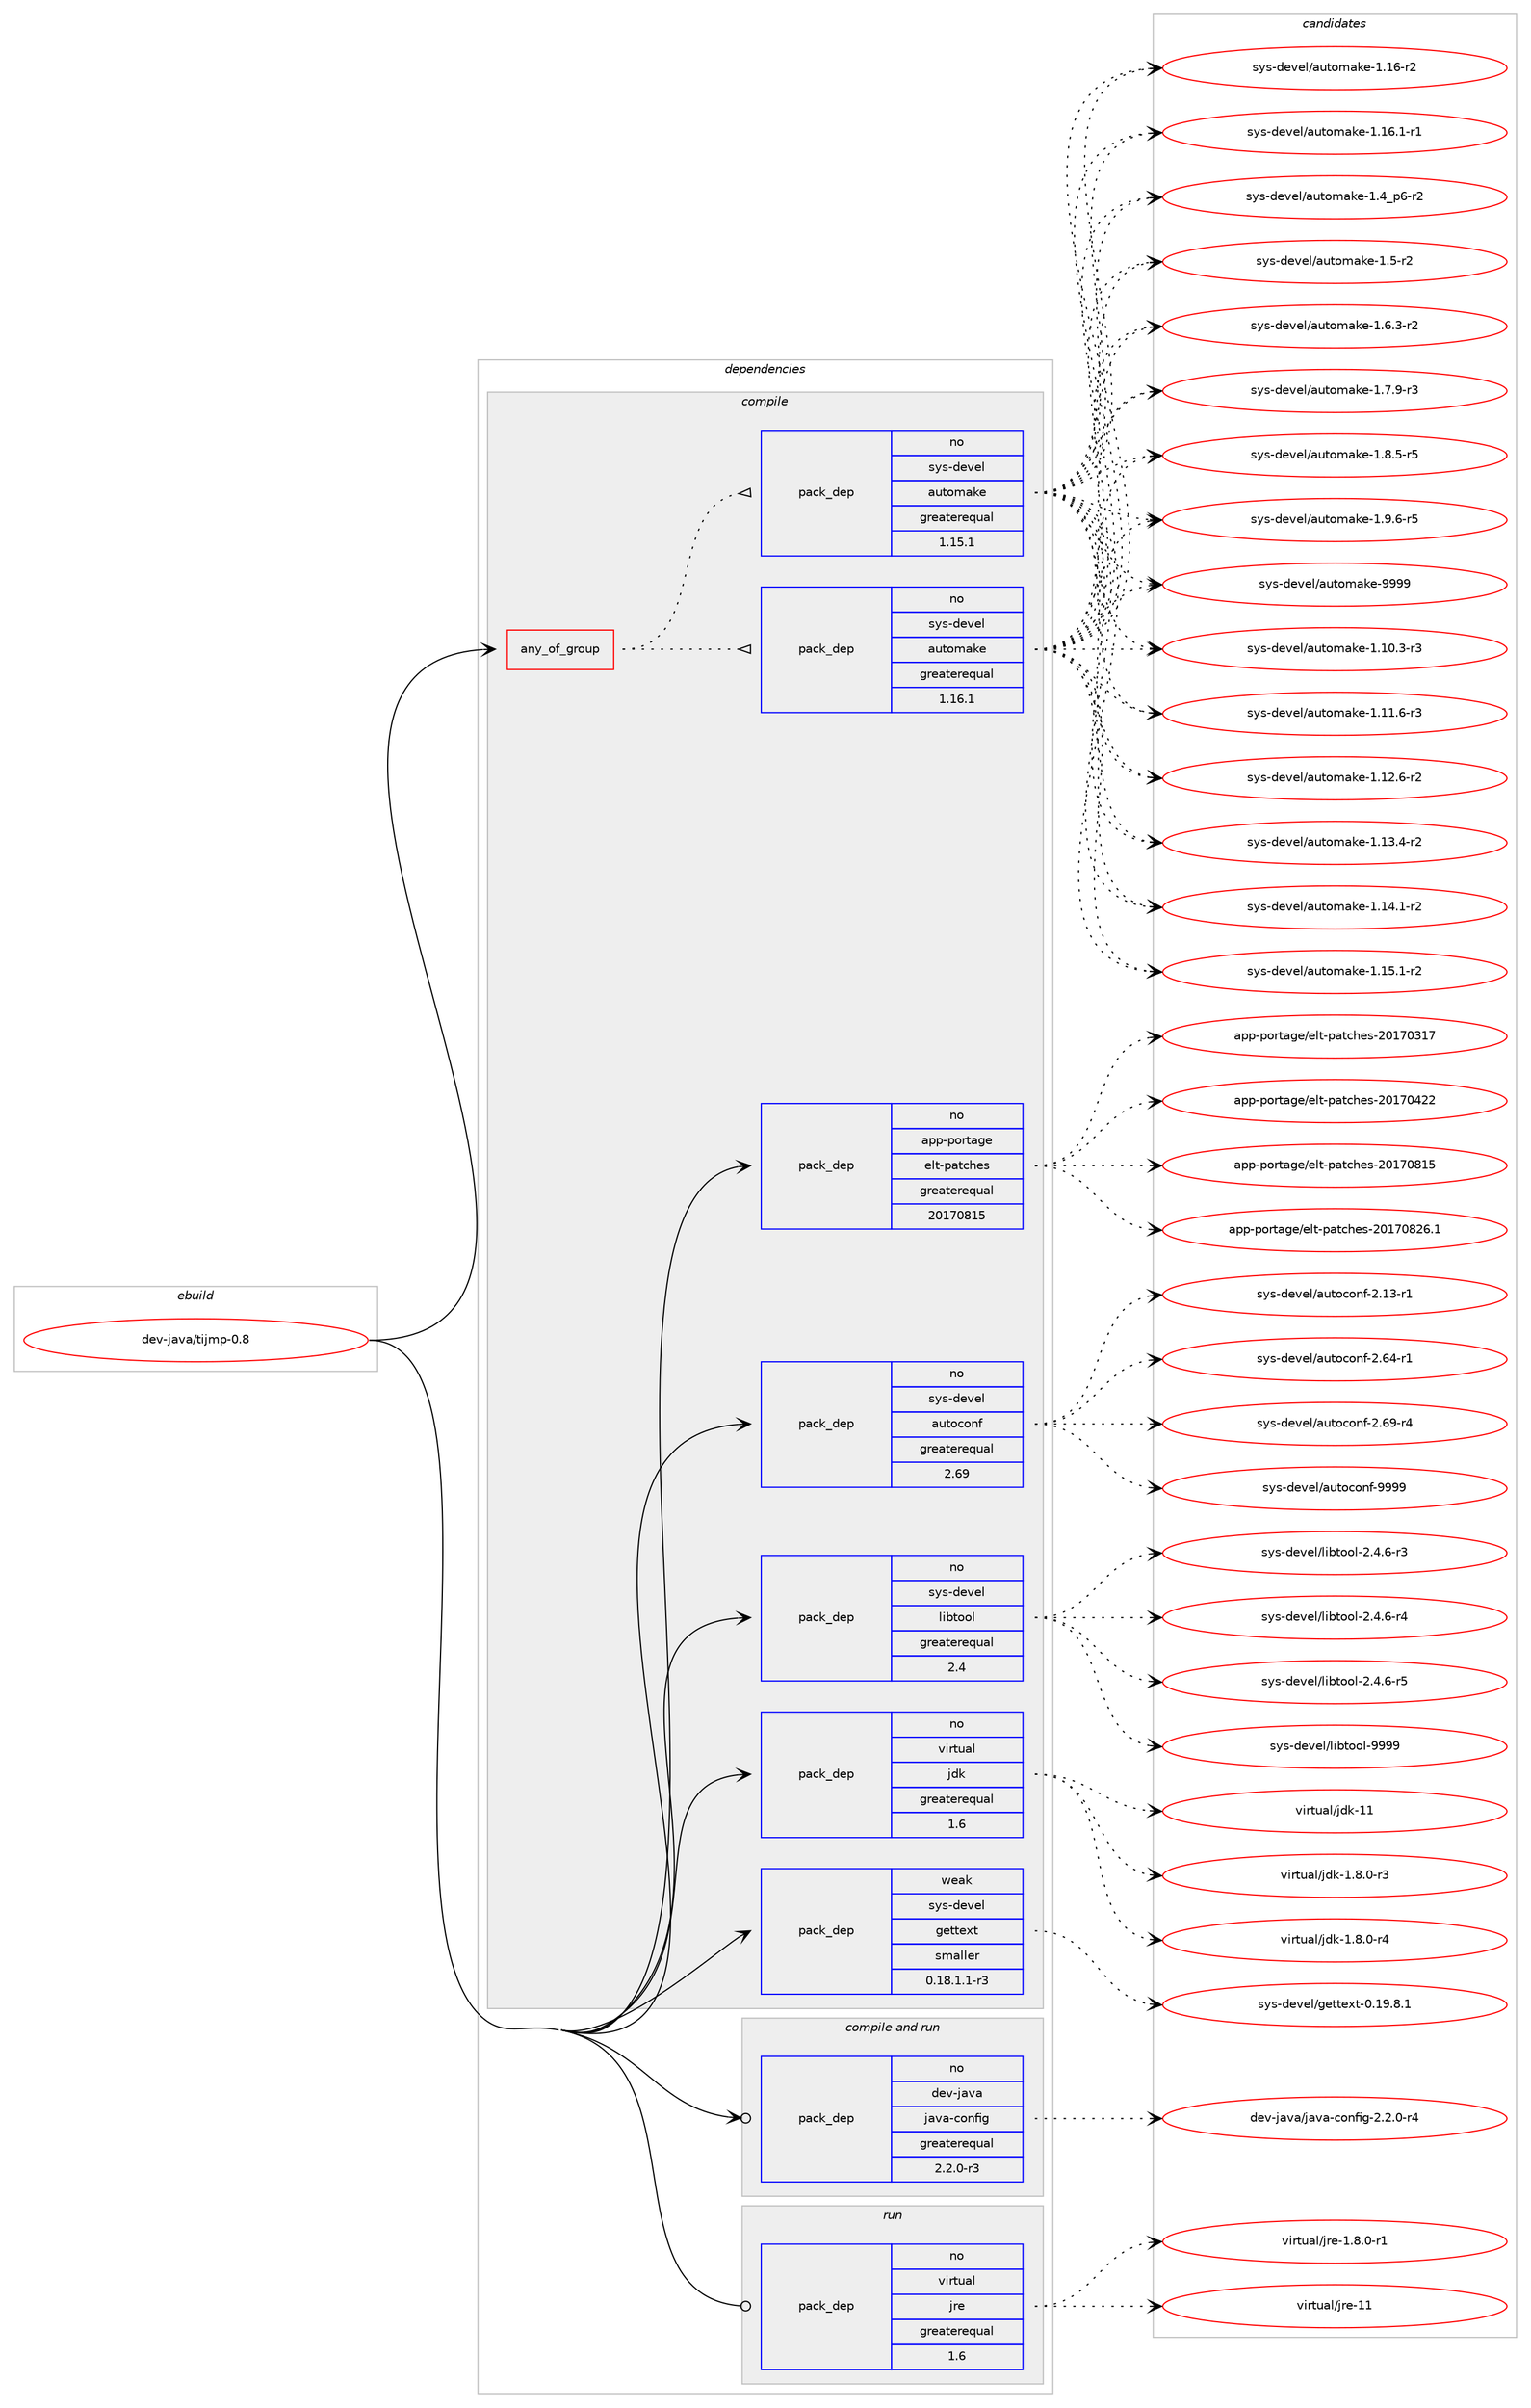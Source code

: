 digraph prolog {

# *************
# Graph options
# *************

newrank=true;
concentrate=true;
compound=true;
graph [rankdir=LR,fontname=Helvetica,fontsize=10,ranksep=1.5];#, ranksep=2.5, nodesep=0.2];
edge  [arrowhead=vee];
node  [fontname=Helvetica,fontsize=10];

# **********
# The ebuild
# **********

subgraph cluster_leftcol {
color=gray;
rank=same;
label=<<i>ebuild</i>>;
id [label="dev-java/tijmp-0.8", color=red, width=4, href="../dev-java/tijmp-0.8.svg"];
}

# ****************
# The dependencies
# ****************

subgraph cluster_midcol {
color=gray;
label=<<i>dependencies</i>>;
subgraph cluster_compile {
fillcolor="#eeeeee";
style=filled;
label=<<i>compile</i>>;
subgraph any21898 {
dependency1357316 [label=<<TABLE BORDER="0" CELLBORDER="1" CELLSPACING="0" CELLPADDING="4"><TR><TD CELLPADDING="10">any_of_group</TD></TR></TABLE>>, shape=none, color=red];subgraph pack971540 {
dependency1357317 [label=<<TABLE BORDER="0" CELLBORDER="1" CELLSPACING="0" CELLPADDING="4" WIDTH="220"><TR><TD ROWSPAN="6" CELLPADDING="30">pack_dep</TD></TR><TR><TD WIDTH="110">no</TD></TR><TR><TD>sys-devel</TD></TR><TR><TD>automake</TD></TR><TR><TD>greaterequal</TD></TR><TR><TD>1.16.1</TD></TR></TABLE>>, shape=none, color=blue];
}
dependency1357316:e -> dependency1357317:w [weight=20,style="dotted",arrowhead="oinv"];
subgraph pack971541 {
dependency1357318 [label=<<TABLE BORDER="0" CELLBORDER="1" CELLSPACING="0" CELLPADDING="4" WIDTH="220"><TR><TD ROWSPAN="6" CELLPADDING="30">pack_dep</TD></TR><TR><TD WIDTH="110">no</TD></TR><TR><TD>sys-devel</TD></TR><TR><TD>automake</TD></TR><TR><TD>greaterequal</TD></TR><TR><TD>1.15.1</TD></TR></TABLE>>, shape=none, color=blue];
}
dependency1357316:e -> dependency1357318:w [weight=20,style="dotted",arrowhead="oinv"];
}
id:e -> dependency1357316:w [weight=20,style="solid",arrowhead="vee"];
subgraph pack971542 {
dependency1357319 [label=<<TABLE BORDER="0" CELLBORDER="1" CELLSPACING="0" CELLPADDING="4" WIDTH="220"><TR><TD ROWSPAN="6" CELLPADDING="30">pack_dep</TD></TR><TR><TD WIDTH="110">no</TD></TR><TR><TD>app-portage</TD></TR><TR><TD>elt-patches</TD></TR><TR><TD>greaterequal</TD></TR><TR><TD>20170815</TD></TR></TABLE>>, shape=none, color=blue];
}
id:e -> dependency1357319:w [weight=20,style="solid",arrowhead="vee"];
subgraph pack971543 {
dependency1357320 [label=<<TABLE BORDER="0" CELLBORDER="1" CELLSPACING="0" CELLPADDING="4" WIDTH="220"><TR><TD ROWSPAN="6" CELLPADDING="30">pack_dep</TD></TR><TR><TD WIDTH="110">no</TD></TR><TR><TD>sys-devel</TD></TR><TR><TD>autoconf</TD></TR><TR><TD>greaterequal</TD></TR><TR><TD>2.69</TD></TR></TABLE>>, shape=none, color=blue];
}
id:e -> dependency1357320:w [weight=20,style="solid",arrowhead="vee"];
subgraph pack971544 {
dependency1357321 [label=<<TABLE BORDER="0" CELLBORDER="1" CELLSPACING="0" CELLPADDING="4" WIDTH="220"><TR><TD ROWSPAN="6" CELLPADDING="30">pack_dep</TD></TR><TR><TD WIDTH="110">no</TD></TR><TR><TD>sys-devel</TD></TR><TR><TD>libtool</TD></TR><TR><TD>greaterequal</TD></TR><TR><TD>2.4</TD></TR></TABLE>>, shape=none, color=blue];
}
id:e -> dependency1357321:w [weight=20,style="solid",arrowhead="vee"];
subgraph pack971545 {
dependency1357322 [label=<<TABLE BORDER="0" CELLBORDER="1" CELLSPACING="0" CELLPADDING="4" WIDTH="220"><TR><TD ROWSPAN="6" CELLPADDING="30">pack_dep</TD></TR><TR><TD WIDTH="110">no</TD></TR><TR><TD>virtual</TD></TR><TR><TD>jdk</TD></TR><TR><TD>greaterequal</TD></TR><TR><TD>1.6</TD></TR></TABLE>>, shape=none, color=blue];
}
id:e -> dependency1357322:w [weight=20,style="solid",arrowhead="vee"];
subgraph pack971546 {
dependency1357323 [label=<<TABLE BORDER="0" CELLBORDER="1" CELLSPACING="0" CELLPADDING="4" WIDTH="220"><TR><TD ROWSPAN="6" CELLPADDING="30">pack_dep</TD></TR><TR><TD WIDTH="110">weak</TD></TR><TR><TD>sys-devel</TD></TR><TR><TD>gettext</TD></TR><TR><TD>smaller</TD></TR><TR><TD>0.18.1.1-r3</TD></TR></TABLE>>, shape=none, color=blue];
}
id:e -> dependency1357323:w [weight=20,style="solid",arrowhead="vee"];
}
subgraph cluster_compileandrun {
fillcolor="#eeeeee";
style=filled;
label=<<i>compile and run</i>>;
subgraph pack971547 {
dependency1357324 [label=<<TABLE BORDER="0" CELLBORDER="1" CELLSPACING="0" CELLPADDING="4" WIDTH="220"><TR><TD ROWSPAN="6" CELLPADDING="30">pack_dep</TD></TR><TR><TD WIDTH="110">no</TD></TR><TR><TD>dev-java</TD></TR><TR><TD>java-config</TD></TR><TR><TD>greaterequal</TD></TR><TR><TD>2.2.0-r3</TD></TR></TABLE>>, shape=none, color=blue];
}
id:e -> dependency1357324:w [weight=20,style="solid",arrowhead="odotvee"];
}
subgraph cluster_run {
fillcolor="#eeeeee";
style=filled;
label=<<i>run</i>>;
subgraph pack971548 {
dependency1357325 [label=<<TABLE BORDER="0" CELLBORDER="1" CELLSPACING="0" CELLPADDING="4" WIDTH="220"><TR><TD ROWSPAN="6" CELLPADDING="30">pack_dep</TD></TR><TR><TD WIDTH="110">no</TD></TR><TR><TD>virtual</TD></TR><TR><TD>jre</TD></TR><TR><TD>greaterequal</TD></TR><TR><TD>1.6</TD></TR></TABLE>>, shape=none, color=blue];
}
id:e -> dependency1357325:w [weight=20,style="solid",arrowhead="odot"];
}
}

# **************
# The candidates
# **************

subgraph cluster_choices {
rank=same;
color=gray;
label=<<i>candidates</i>>;

subgraph choice971540 {
color=black;
nodesep=1;
choice11512111545100101118101108479711711611110997107101454946494846514511451 [label="sys-devel/automake-1.10.3-r3", color=red, width=4,href="../sys-devel/automake-1.10.3-r3.svg"];
choice11512111545100101118101108479711711611110997107101454946494946544511451 [label="sys-devel/automake-1.11.6-r3", color=red, width=4,href="../sys-devel/automake-1.11.6-r3.svg"];
choice11512111545100101118101108479711711611110997107101454946495046544511450 [label="sys-devel/automake-1.12.6-r2", color=red, width=4,href="../sys-devel/automake-1.12.6-r2.svg"];
choice11512111545100101118101108479711711611110997107101454946495146524511450 [label="sys-devel/automake-1.13.4-r2", color=red, width=4,href="../sys-devel/automake-1.13.4-r2.svg"];
choice11512111545100101118101108479711711611110997107101454946495246494511450 [label="sys-devel/automake-1.14.1-r2", color=red, width=4,href="../sys-devel/automake-1.14.1-r2.svg"];
choice11512111545100101118101108479711711611110997107101454946495346494511450 [label="sys-devel/automake-1.15.1-r2", color=red, width=4,href="../sys-devel/automake-1.15.1-r2.svg"];
choice1151211154510010111810110847971171161111099710710145494649544511450 [label="sys-devel/automake-1.16-r2", color=red, width=4,href="../sys-devel/automake-1.16-r2.svg"];
choice11512111545100101118101108479711711611110997107101454946495446494511449 [label="sys-devel/automake-1.16.1-r1", color=red, width=4,href="../sys-devel/automake-1.16.1-r1.svg"];
choice115121115451001011181011084797117116111109971071014549465295112544511450 [label="sys-devel/automake-1.4_p6-r2", color=red, width=4,href="../sys-devel/automake-1.4_p6-r2.svg"];
choice11512111545100101118101108479711711611110997107101454946534511450 [label="sys-devel/automake-1.5-r2", color=red, width=4,href="../sys-devel/automake-1.5-r2.svg"];
choice115121115451001011181011084797117116111109971071014549465446514511450 [label="sys-devel/automake-1.6.3-r2", color=red, width=4,href="../sys-devel/automake-1.6.3-r2.svg"];
choice115121115451001011181011084797117116111109971071014549465546574511451 [label="sys-devel/automake-1.7.9-r3", color=red, width=4,href="../sys-devel/automake-1.7.9-r3.svg"];
choice115121115451001011181011084797117116111109971071014549465646534511453 [label="sys-devel/automake-1.8.5-r5", color=red, width=4,href="../sys-devel/automake-1.8.5-r5.svg"];
choice115121115451001011181011084797117116111109971071014549465746544511453 [label="sys-devel/automake-1.9.6-r5", color=red, width=4,href="../sys-devel/automake-1.9.6-r5.svg"];
choice115121115451001011181011084797117116111109971071014557575757 [label="sys-devel/automake-9999", color=red, width=4,href="../sys-devel/automake-9999.svg"];
dependency1357317:e -> choice11512111545100101118101108479711711611110997107101454946494846514511451:w [style=dotted,weight="100"];
dependency1357317:e -> choice11512111545100101118101108479711711611110997107101454946494946544511451:w [style=dotted,weight="100"];
dependency1357317:e -> choice11512111545100101118101108479711711611110997107101454946495046544511450:w [style=dotted,weight="100"];
dependency1357317:e -> choice11512111545100101118101108479711711611110997107101454946495146524511450:w [style=dotted,weight="100"];
dependency1357317:e -> choice11512111545100101118101108479711711611110997107101454946495246494511450:w [style=dotted,weight="100"];
dependency1357317:e -> choice11512111545100101118101108479711711611110997107101454946495346494511450:w [style=dotted,weight="100"];
dependency1357317:e -> choice1151211154510010111810110847971171161111099710710145494649544511450:w [style=dotted,weight="100"];
dependency1357317:e -> choice11512111545100101118101108479711711611110997107101454946495446494511449:w [style=dotted,weight="100"];
dependency1357317:e -> choice115121115451001011181011084797117116111109971071014549465295112544511450:w [style=dotted,weight="100"];
dependency1357317:e -> choice11512111545100101118101108479711711611110997107101454946534511450:w [style=dotted,weight="100"];
dependency1357317:e -> choice115121115451001011181011084797117116111109971071014549465446514511450:w [style=dotted,weight="100"];
dependency1357317:e -> choice115121115451001011181011084797117116111109971071014549465546574511451:w [style=dotted,weight="100"];
dependency1357317:e -> choice115121115451001011181011084797117116111109971071014549465646534511453:w [style=dotted,weight="100"];
dependency1357317:e -> choice115121115451001011181011084797117116111109971071014549465746544511453:w [style=dotted,weight="100"];
dependency1357317:e -> choice115121115451001011181011084797117116111109971071014557575757:w [style=dotted,weight="100"];
}
subgraph choice971541 {
color=black;
nodesep=1;
choice11512111545100101118101108479711711611110997107101454946494846514511451 [label="sys-devel/automake-1.10.3-r3", color=red, width=4,href="../sys-devel/automake-1.10.3-r3.svg"];
choice11512111545100101118101108479711711611110997107101454946494946544511451 [label="sys-devel/automake-1.11.6-r3", color=red, width=4,href="../sys-devel/automake-1.11.6-r3.svg"];
choice11512111545100101118101108479711711611110997107101454946495046544511450 [label="sys-devel/automake-1.12.6-r2", color=red, width=4,href="../sys-devel/automake-1.12.6-r2.svg"];
choice11512111545100101118101108479711711611110997107101454946495146524511450 [label="sys-devel/automake-1.13.4-r2", color=red, width=4,href="../sys-devel/automake-1.13.4-r2.svg"];
choice11512111545100101118101108479711711611110997107101454946495246494511450 [label="sys-devel/automake-1.14.1-r2", color=red, width=4,href="../sys-devel/automake-1.14.1-r2.svg"];
choice11512111545100101118101108479711711611110997107101454946495346494511450 [label="sys-devel/automake-1.15.1-r2", color=red, width=4,href="../sys-devel/automake-1.15.1-r2.svg"];
choice1151211154510010111810110847971171161111099710710145494649544511450 [label="sys-devel/automake-1.16-r2", color=red, width=4,href="../sys-devel/automake-1.16-r2.svg"];
choice11512111545100101118101108479711711611110997107101454946495446494511449 [label="sys-devel/automake-1.16.1-r1", color=red, width=4,href="../sys-devel/automake-1.16.1-r1.svg"];
choice115121115451001011181011084797117116111109971071014549465295112544511450 [label="sys-devel/automake-1.4_p6-r2", color=red, width=4,href="../sys-devel/automake-1.4_p6-r2.svg"];
choice11512111545100101118101108479711711611110997107101454946534511450 [label="sys-devel/automake-1.5-r2", color=red, width=4,href="../sys-devel/automake-1.5-r2.svg"];
choice115121115451001011181011084797117116111109971071014549465446514511450 [label="sys-devel/automake-1.6.3-r2", color=red, width=4,href="../sys-devel/automake-1.6.3-r2.svg"];
choice115121115451001011181011084797117116111109971071014549465546574511451 [label="sys-devel/automake-1.7.9-r3", color=red, width=4,href="../sys-devel/automake-1.7.9-r3.svg"];
choice115121115451001011181011084797117116111109971071014549465646534511453 [label="sys-devel/automake-1.8.5-r5", color=red, width=4,href="../sys-devel/automake-1.8.5-r5.svg"];
choice115121115451001011181011084797117116111109971071014549465746544511453 [label="sys-devel/automake-1.9.6-r5", color=red, width=4,href="../sys-devel/automake-1.9.6-r5.svg"];
choice115121115451001011181011084797117116111109971071014557575757 [label="sys-devel/automake-9999", color=red, width=4,href="../sys-devel/automake-9999.svg"];
dependency1357318:e -> choice11512111545100101118101108479711711611110997107101454946494846514511451:w [style=dotted,weight="100"];
dependency1357318:e -> choice11512111545100101118101108479711711611110997107101454946494946544511451:w [style=dotted,weight="100"];
dependency1357318:e -> choice11512111545100101118101108479711711611110997107101454946495046544511450:w [style=dotted,weight="100"];
dependency1357318:e -> choice11512111545100101118101108479711711611110997107101454946495146524511450:w [style=dotted,weight="100"];
dependency1357318:e -> choice11512111545100101118101108479711711611110997107101454946495246494511450:w [style=dotted,weight="100"];
dependency1357318:e -> choice11512111545100101118101108479711711611110997107101454946495346494511450:w [style=dotted,weight="100"];
dependency1357318:e -> choice1151211154510010111810110847971171161111099710710145494649544511450:w [style=dotted,weight="100"];
dependency1357318:e -> choice11512111545100101118101108479711711611110997107101454946495446494511449:w [style=dotted,weight="100"];
dependency1357318:e -> choice115121115451001011181011084797117116111109971071014549465295112544511450:w [style=dotted,weight="100"];
dependency1357318:e -> choice11512111545100101118101108479711711611110997107101454946534511450:w [style=dotted,weight="100"];
dependency1357318:e -> choice115121115451001011181011084797117116111109971071014549465446514511450:w [style=dotted,weight="100"];
dependency1357318:e -> choice115121115451001011181011084797117116111109971071014549465546574511451:w [style=dotted,weight="100"];
dependency1357318:e -> choice115121115451001011181011084797117116111109971071014549465646534511453:w [style=dotted,weight="100"];
dependency1357318:e -> choice115121115451001011181011084797117116111109971071014549465746544511453:w [style=dotted,weight="100"];
dependency1357318:e -> choice115121115451001011181011084797117116111109971071014557575757:w [style=dotted,weight="100"];
}
subgraph choice971542 {
color=black;
nodesep=1;
choice97112112451121111141169710310147101108116451129711699104101115455048495548514955 [label="app-portage/elt-patches-20170317", color=red, width=4,href="../app-portage/elt-patches-20170317.svg"];
choice97112112451121111141169710310147101108116451129711699104101115455048495548525050 [label="app-portage/elt-patches-20170422", color=red, width=4,href="../app-portage/elt-patches-20170422.svg"];
choice97112112451121111141169710310147101108116451129711699104101115455048495548564953 [label="app-portage/elt-patches-20170815", color=red, width=4,href="../app-portage/elt-patches-20170815.svg"];
choice971121124511211111411697103101471011081164511297116991041011154550484955485650544649 [label="app-portage/elt-patches-20170826.1", color=red, width=4,href="../app-portage/elt-patches-20170826.1.svg"];
dependency1357319:e -> choice97112112451121111141169710310147101108116451129711699104101115455048495548514955:w [style=dotted,weight="100"];
dependency1357319:e -> choice97112112451121111141169710310147101108116451129711699104101115455048495548525050:w [style=dotted,weight="100"];
dependency1357319:e -> choice97112112451121111141169710310147101108116451129711699104101115455048495548564953:w [style=dotted,weight="100"];
dependency1357319:e -> choice971121124511211111411697103101471011081164511297116991041011154550484955485650544649:w [style=dotted,weight="100"];
}
subgraph choice971543 {
color=black;
nodesep=1;
choice1151211154510010111810110847971171161119911111010245504649514511449 [label="sys-devel/autoconf-2.13-r1", color=red, width=4,href="../sys-devel/autoconf-2.13-r1.svg"];
choice1151211154510010111810110847971171161119911111010245504654524511449 [label="sys-devel/autoconf-2.64-r1", color=red, width=4,href="../sys-devel/autoconf-2.64-r1.svg"];
choice1151211154510010111810110847971171161119911111010245504654574511452 [label="sys-devel/autoconf-2.69-r4", color=red, width=4,href="../sys-devel/autoconf-2.69-r4.svg"];
choice115121115451001011181011084797117116111991111101024557575757 [label="sys-devel/autoconf-9999", color=red, width=4,href="../sys-devel/autoconf-9999.svg"];
dependency1357320:e -> choice1151211154510010111810110847971171161119911111010245504649514511449:w [style=dotted,weight="100"];
dependency1357320:e -> choice1151211154510010111810110847971171161119911111010245504654524511449:w [style=dotted,weight="100"];
dependency1357320:e -> choice1151211154510010111810110847971171161119911111010245504654574511452:w [style=dotted,weight="100"];
dependency1357320:e -> choice115121115451001011181011084797117116111991111101024557575757:w [style=dotted,weight="100"];
}
subgraph choice971544 {
color=black;
nodesep=1;
choice1151211154510010111810110847108105981161111111084550465246544511451 [label="sys-devel/libtool-2.4.6-r3", color=red, width=4,href="../sys-devel/libtool-2.4.6-r3.svg"];
choice1151211154510010111810110847108105981161111111084550465246544511452 [label="sys-devel/libtool-2.4.6-r4", color=red, width=4,href="../sys-devel/libtool-2.4.6-r4.svg"];
choice1151211154510010111810110847108105981161111111084550465246544511453 [label="sys-devel/libtool-2.4.6-r5", color=red, width=4,href="../sys-devel/libtool-2.4.6-r5.svg"];
choice1151211154510010111810110847108105981161111111084557575757 [label="sys-devel/libtool-9999", color=red, width=4,href="../sys-devel/libtool-9999.svg"];
dependency1357321:e -> choice1151211154510010111810110847108105981161111111084550465246544511451:w [style=dotted,weight="100"];
dependency1357321:e -> choice1151211154510010111810110847108105981161111111084550465246544511452:w [style=dotted,weight="100"];
dependency1357321:e -> choice1151211154510010111810110847108105981161111111084550465246544511453:w [style=dotted,weight="100"];
dependency1357321:e -> choice1151211154510010111810110847108105981161111111084557575757:w [style=dotted,weight="100"];
}
subgraph choice971545 {
color=black;
nodesep=1;
choice11810511411611797108471061001074549465646484511451 [label="virtual/jdk-1.8.0-r3", color=red, width=4,href="../virtual/jdk-1.8.0-r3.svg"];
choice11810511411611797108471061001074549465646484511452 [label="virtual/jdk-1.8.0-r4", color=red, width=4,href="../virtual/jdk-1.8.0-r4.svg"];
choice1181051141161179710847106100107454949 [label="virtual/jdk-11", color=red, width=4,href="../virtual/jdk-11.svg"];
dependency1357322:e -> choice11810511411611797108471061001074549465646484511451:w [style=dotted,weight="100"];
dependency1357322:e -> choice11810511411611797108471061001074549465646484511452:w [style=dotted,weight="100"];
dependency1357322:e -> choice1181051141161179710847106100107454949:w [style=dotted,weight="100"];
}
subgraph choice971546 {
color=black;
nodesep=1;
choice1151211154510010111810110847103101116116101120116454846495746564649 [label="sys-devel/gettext-0.19.8.1", color=red, width=4,href="../sys-devel/gettext-0.19.8.1.svg"];
dependency1357323:e -> choice1151211154510010111810110847103101116116101120116454846495746564649:w [style=dotted,weight="100"];
}
subgraph choice971547 {
color=black;
nodesep=1;
choice10010111845106971189747106971189745991111101021051034550465046484511452 [label="dev-java/java-config-2.2.0-r4", color=red, width=4,href="../dev-java/java-config-2.2.0-r4.svg"];
dependency1357324:e -> choice10010111845106971189747106971189745991111101021051034550465046484511452:w [style=dotted,weight="100"];
}
subgraph choice971548 {
color=black;
nodesep=1;
choice11810511411611797108471061141014549465646484511449 [label="virtual/jre-1.8.0-r1", color=red, width=4,href="../virtual/jre-1.8.0-r1.svg"];
choice1181051141161179710847106114101454949 [label="virtual/jre-11", color=red, width=4,href="../virtual/jre-11.svg"];
dependency1357325:e -> choice11810511411611797108471061141014549465646484511449:w [style=dotted,weight="100"];
dependency1357325:e -> choice1181051141161179710847106114101454949:w [style=dotted,weight="100"];
}
}

}
